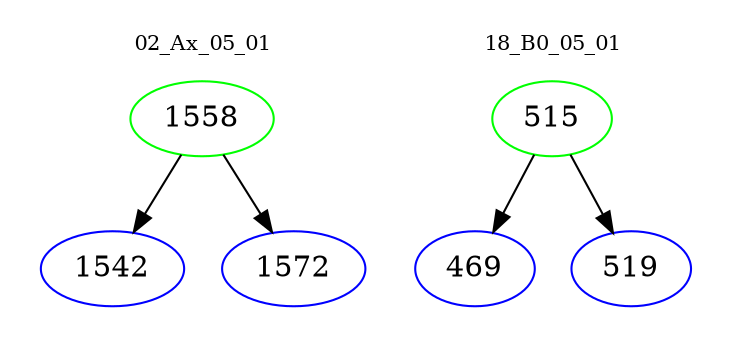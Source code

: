digraph{
subgraph cluster_0 {
color = white
label = "02_Ax_05_01";
fontsize=10;
T0_1558 [label="1558", color="green"]
T0_1558 -> T0_1542 [color="black"]
T0_1542 [label="1542", color="blue"]
T0_1558 -> T0_1572 [color="black"]
T0_1572 [label="1572", color="blue"]
}
subgraph cluster_1 {
color = white
label = "18_B0_05_01";
fontsize=10;
T1_515 [label="515", color="green"]
T1_515 -> T1_469 [color="black"]
T1_469 [label="469", color="blue"]
T1_515 -> T1_519 [color="black"]
T1_519 [label="519", color="blue"]
}
}
